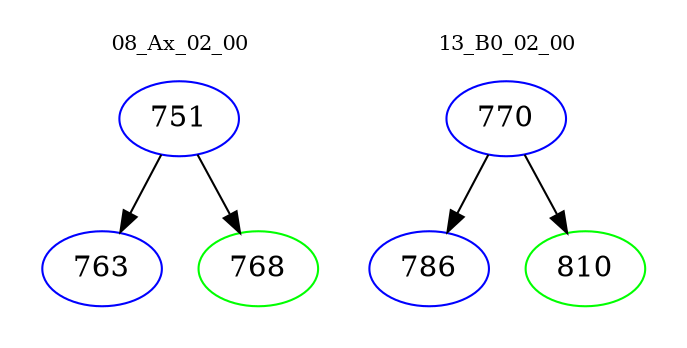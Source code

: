 digraph{
subgraph cluster_0 {
color = white
label = "08_Ax_02_00";
fontsize=10;
T0_751 [label="751", color="blue"]
T0_751 -> T0_763 [color="black"]
T0_763 [label="763", color="blue"]
T0_751 -> T0_768 [color="black"]
T0_768 [label="768", color="green"]
}
subgraph cluster_1 {
color = white
label = "13_B0_02_00";
fontsize=10;
T1_770 [label="770", color="blue"]
T1_770 -> T1_786 [color="black"]
T1_786 [label="786", color="blue"]
T1_770 -> T1_810 [color="black"]
T1_810 [label="810", color="green"]
}
}
